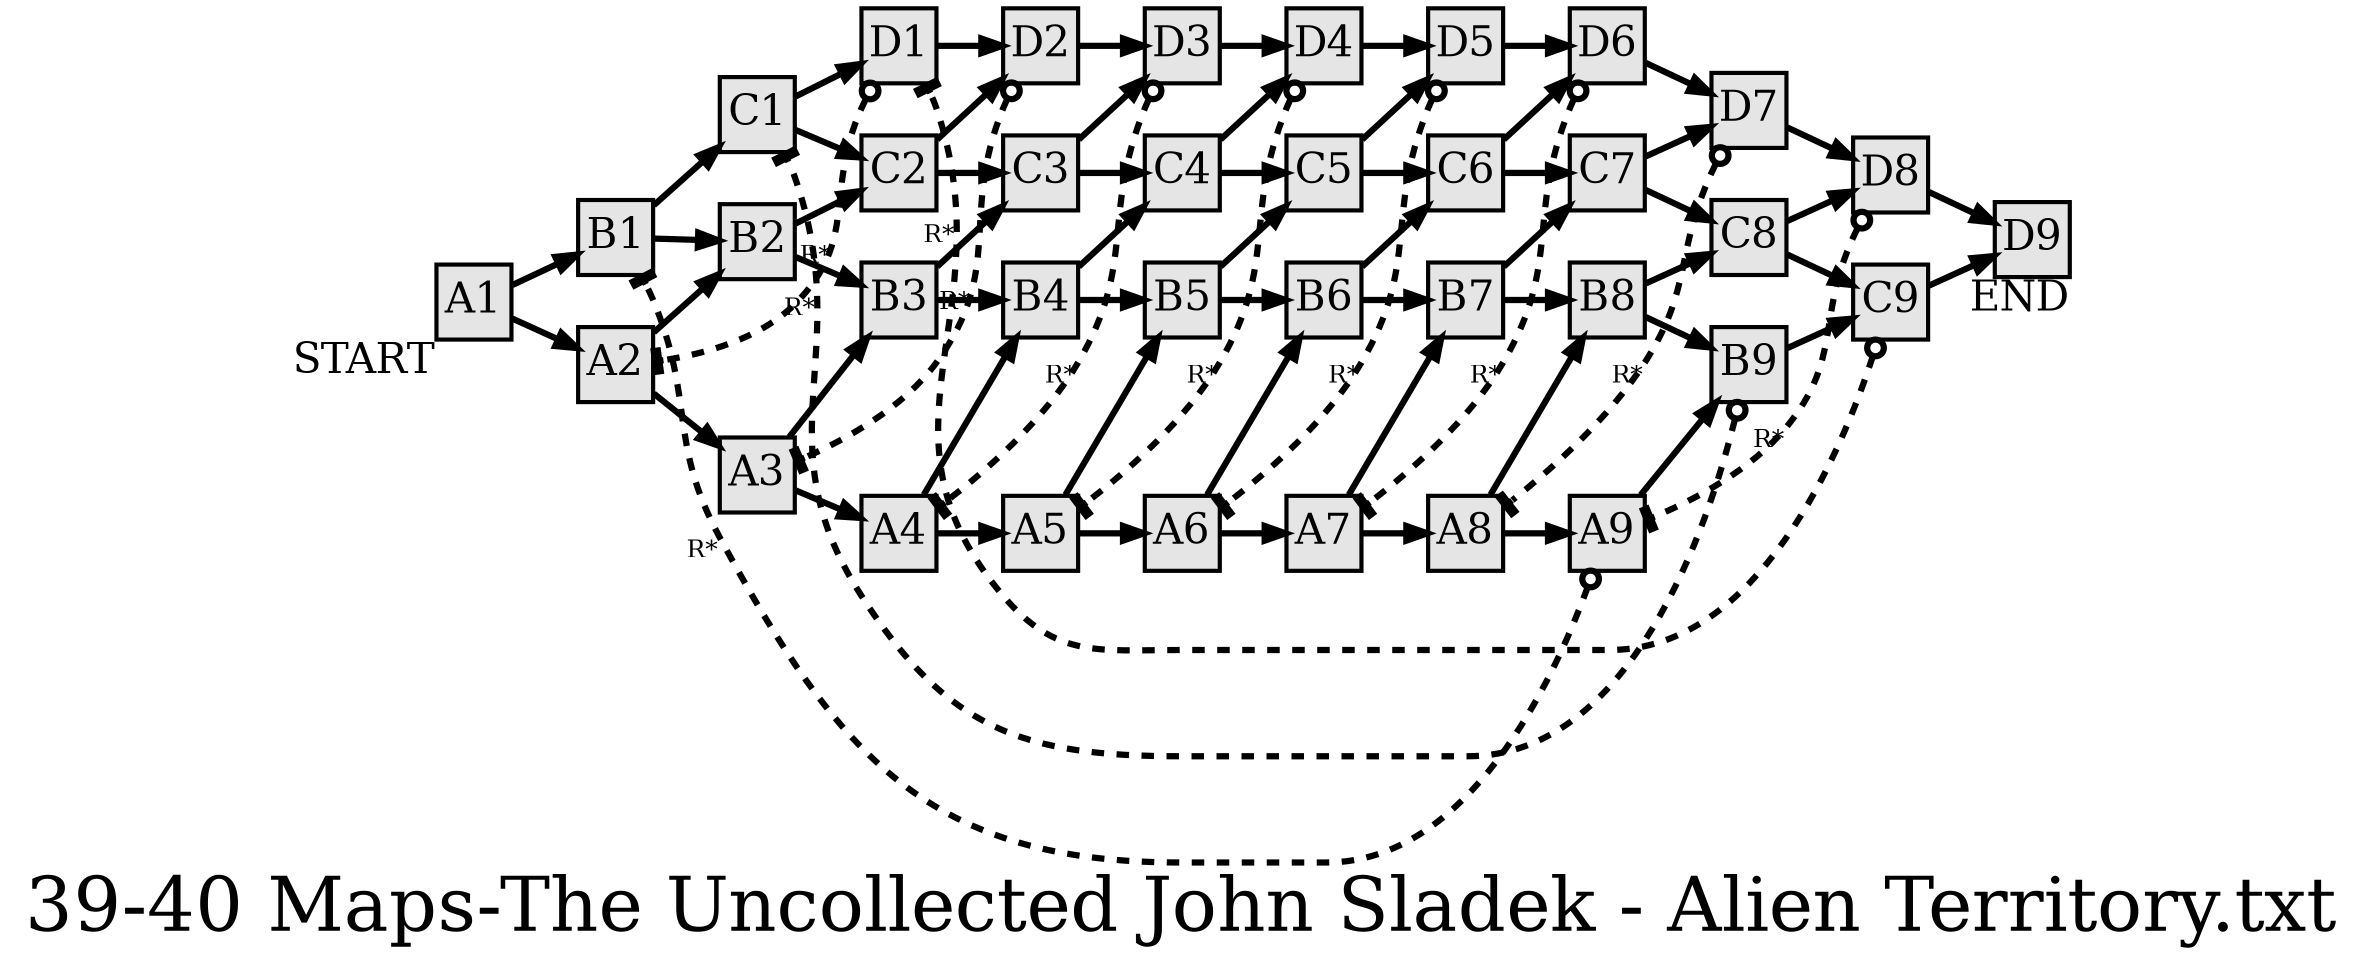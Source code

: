 digraph g{
  graph [ label="39-40 Maps-The Uncollected John Sladek - Alien Territory.txt" rankdir=LR, ordering=out, fontsize=36, nodesep="0.35", ranksep="0.45"];
  node  [shape=rect, penwidth=2, fontsize=20, style=filled, fillcolor=grey90, margin="0,0", labelfloat=true, regular=true, fixedsize=true];
  edge  [labelfloat=true, penwidth=3, fontsize=12];
  
  
  
  
  
  
  
  
  A1	[ xlabel="START" ];
  
  
  
  A1 -> B1;
  B1 -> C1;
  C1 -> D1;
  
  A2 -> B2;
  B2 -> C2;
  C2 -> D2;
  
  A3 -> B3;
  B3 -> C3;
  C3 -> D3;
  
  A4 -> B4;
  B4 -> C4;
  C4 -> D4;
  
  A5 -> B5;
  B5 -> C5;
  C5 -> D5;
  
  A6 -> B6;
  B6 -> C6;
  C6 -> D6;
  
  A7 -> B7;
  B7 -> C7;
  C7 -> D7;
  
  A8 -> B8;
  B8 -> C8;
  C8 -> D8;
  
  A9 -> B9;
  B9 -> C9;
  C9 -> D9;
  
  
  
  D1 -> A2	[ xlabel="R*", dir=both, arrowhead=tee, arrowtail=odot, style=dashed, constraint=false ];
  D2 -> A3	[ xlabel="R*", dir=both, arrowhead=tee, arrowtail=odot, style=dashed, constraint=false ];
  D3 -> A4	[ xlabel="R*", dir=both, arrowhead=tee, arrowtail=odot, style=dashed, constraint=false ];
  D4 -> A5	[ xlabel="R*", dir=both, arrowhead=tee, arrowtail=odot, style=dashed, constraint=false ];
  D5 -> A6	[ xlabel="R*", dir=both, arrowhead=tee, arrowtail=odot, style=dashed, constraint=false ];
  D6 -> A7	[ xlabel="R*", dir=both, arrowhead=tee, arrowtail=odot, style=dashed, constraint=false ];
  D7 -> A8	[ xlabel="R*", dir=both, arrowhead=tee, arrowtail=odot, style=dashed, constraint=false ];
  D8 -> A9	[ xlabel="R*", dir=both, arrowhead=tee, arrowtail=odot, style=dashed, constraint=false ];
  
  
  
  
  A1 -> A2;
  A2 -> A3;
  A3 -> A4;
  A4 -> A5;
  A5 -> A6;
  A6 -> A7;
  A7 -> A8;
  A8 -> A9;
  
  B1 -> B2;
  B2 -> B3;
  B3 -> B4;
  B4 -> B5;
  B5 -> B6;
  B6 -> B7;
  B7 -> B8;
  B8 -> B9;
  
  C1 -> C2;
  C2 -> C3;
  C3 -> C4;
  C4 -> C5;
  C5 -> C6;
  C6 -> C7;
  C7 -> C8;
  C8 -> C9;
  
  D1 -> D2;
  D2 -> D3;
  D3 -> D4;
  D4 -> D5;
  D5 -> D6;
  D6 -> D7;
  D7 -> D8;
  D8 -> D9;
  
  
  
  A9 -> B1	[ xlabel="R*", dir=both, arrowhead=tee, arrowtail=odot, style=dashed, constraint=false ];
  B9 -> C1	[ xlabel="R*", dir=both, arrowhead=tee, arrowtail=odot, style=dashed, constraint=false ];
  C9 -> D1	[ xlabel="R*", dir=both, arrowhead=tee, arrowtail=odot, style=dashed, constraint=false ];
  
  D9	[ xlabel="END" ];
}

